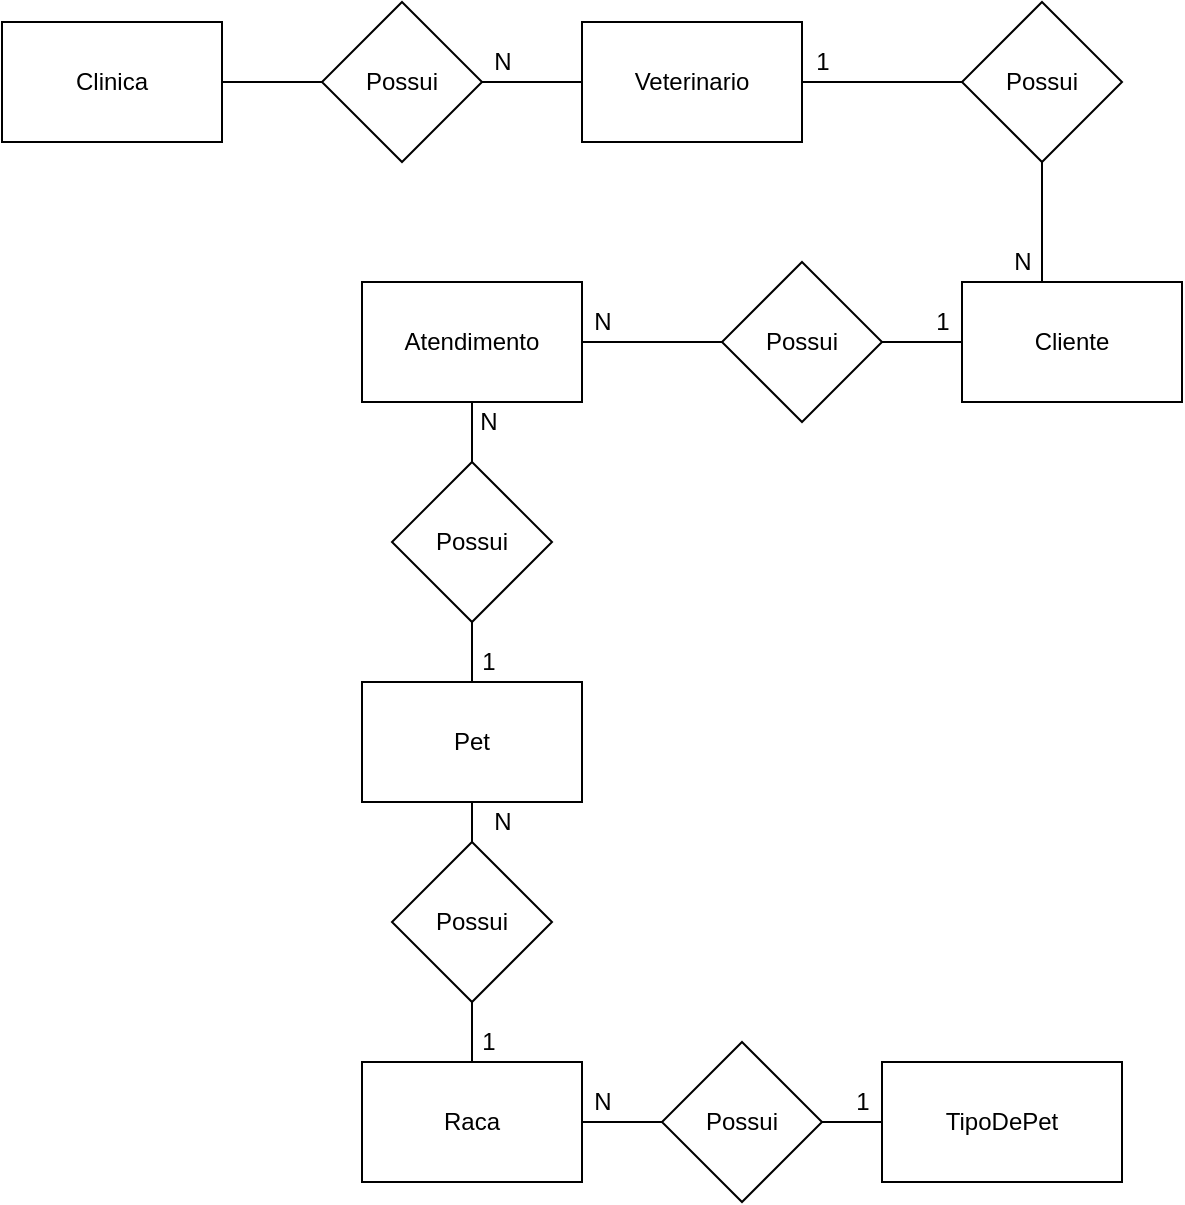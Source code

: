 <mxfile version="14.4.3" type="device" pages="2"><diagram id="YQ5zLlOLcsmRK0oJBzfr" name="conceitual"><mxGraphModel dx="942" dy="614" grid="1" gridSize="10" guides="1" tooltips="1" connect="1" arrows="1" fold="1" page="1" pageScale="1" pageWidth="1200" pageHeight="1600" math="0" shadow="0"><root><mxCell id="0"/><mxCell id="1" parent="0"/><mxCell id="3QRcWQMOV8d58RWoaAw_-1" value="Clinica" style="rounded=0;whiteSpace=wrap;html=1;" vertex="1" parent="1"><mxGeometry x="260" y="110" width="110" height="60" as="geometry"/></mxCell><mxCell id="3QRcWQMOV8d58RWoaAw_-2" value="Possui" style="rhombus;whiteSpace=wrap;html=1;" vertex="1" parent="1"><mxGeometry x="420" y="100" width="80" height="80" as="geometry"/></mxCell><mxCell id="3QRcWQMOV8d58RWoaAw_-3" value="" style="endArrow=none;html=1;entryX=0;entryY=0.5;entryDx=0;entryDy=0;exitX=1;exitY=0.5;exitDx=0;exitDy=0;" edge="1" parent="1" source="3QRcWQMOV8d58RWoaAw_-1" target="3QRcWQMOV8d58RWoaAw_-2"><mxGeometry width="50" height="50" relative="1" as="geometry"><mxPoint x="260" y="180" as="sourcePoint"/><mxPoint x="310" y="130" as="targetPoint"/></mxGeometry></mxCell><mxCell id="3QRcWQMOV8d58RWoaAw_-6" value="Veterinario" style="rounded=0;whiteSpace=wrap;html=1;" vertex="1" parent="1"><mxGeometry x="550" y="110" width="110" height="60" as="geometry"/></mxCell><mxCell id="3QRcWQMOV8d58RWoaAw_-7" value="" style="endArrow=none;html=1;exitX=1;exitY=0.5;exitDx=0;exitDy=0;entryX=0;entryY=0.5;entryDx=0;entryDy=0;" edge="1" parent="1" source="3QRcWQMOV8d58RWoaAw_-2" target="3QRcWQMOV8d58RWoaAw_-6"><mxGeometry width="50" height="50" relative="1" as="geometry"><mxPoint x="480" y="180" as="sourcePoint"/><mxPoint x="530" y="130" as="targetPoint"/></mxGeometry></mxCell><mxCell id="3QRcWQMOV8d58RWoaAw_-9" value="1" style="text;html=1;align=center;verticalAlign=middle;resizable=0;points=[];autosize=1;" vertex="1" parent="1"><mxGeometry x="660" y="120" width="20" height="20" as="geometry"/></mxCell><mxCell id="3QRcWQMOV8d58RWoaAw_-12" value="N" style="text;html=1;align=center;verticalAlign=middle;resizable=0;points=[];autosize=1;" vertex="1" parent="1"><mxGeometry x="500" y="120" width="20" height="20" as="geometry"/></mxCell><mxCell id="3QRcWQMOV8d58RWoaAw_-13" value="" style="endArrow=none;html=1;exitX=1;exitY=0.5;exitDx=0;exitDy=0;" edge="1" parent="1" source="3QRcWQMOV8d58RWoaAw_-6"><mxGeometry width="50" height="50" relative="1" as="geometry"><mxPoint x="720" y="180" as="sourcePoint"/><mxPoint x="740" y="140" as="targetPoint"/></mxGeometry></mxCell><mxCell id="3QRcWQMOV8d58RWoaAw_-14" value="Possui" style="rhombus;whiteSpace=wrap;html=1;" vertex="1" parent="1"><mxGeometry x="740" y="100" width="80" height="80" as="geometry"/></mxCell><mxCell id="3QRcWQMOV8d58RWoaAw_-15" value="" style="endArrow=none;html=1;entryX=0.5;entryY=1;entryDx=0;entryDy=0;" edge="1" parent="1" target="3QRcWQMOV8d58RWoaAw_-14"><mxGeometry width="50" height="50" relative="1" as="geometry"><mxPoint x="780" y="240" as="sourcePoint"/><mxPoint x="560" y="300" as="targetPoint"/></mxGeometry></mxCell><mxCell id="3QRcWQMOV8d58RWoaAw_-16" value="Cliente" style="rounded=0;whiteSpace=wrap;html=1;" vertex="1" parent="1"><mxGeometry x="740" y="240" width="110" height="60" as="geometry"/></mxCell><mxCell id="3QRcWQMOV8d58RWoaAw_-17" value="N" style="text;html=1;align=center;verticalAlign=middle;resizable=0;points=[];autosize=1;" vertex="1" parent="1"><mxGeometry x="760" y="220" width="20" height="20" as="geometry"/></mxCell><mxCell id="3QRcWQMOV8d58RWoaAw_-18" value="Possui" style="rhombus;whiteSpace=wrap;html=1;" vertex="1" parent="1"><mxGeometry x="620" y="230" width="80" height="80" as="geometry"/></mxCell><mxCell id="3QRcWQMOV8d58RWoaAw_-19" value="" style="endArrow=none;html=1;entryX=0;entryY=0.5;entryDx=0;entryDy=0;exitX=1;exitY=0.5;exitDx=0;exitDy=0;" edge="1" parent="1" source="3QRcWQMOV8d58RWoaAw_-18" target="3QRcWQMOV8d58RWoaAw_-16"><mxGeometry width="50" height="50" relative="1" as="geometry"><mxPoint x="510" y="350" as="sourcePoint"/><mxPoint x="560" y="300" as="targetPoint"/></mxGeometry></mxCell><mxCell id="3QRcWQMOV8d58RWoaAw_-20" value="" style="endArrow=none;html=1;entryX=0;entryY=0.5;entryDx=0;entryDy=0;" edge="1" parent="1" source="TQTXB9-2wf0aAJo7_IKc-1" target="3QRcWQMOV8d58RWoaAw_-18"><mxGeometry width="50" height="50" relative="1" as="geometry"><mxPoint x="530" y="270" as="sourcePoint"/><mxPoint x="590" y="240" as="targetPoint"/></mxGeometry></mxCell><mxCell id="3QRcWQMOV8d58RWoaAw_-21" value="Pet" style="rounded=0;whiteSpace=wrap;html=1;" vertex="1" parent="1"><mxGeometry x="440" y="440" width="110" height="60" as="geometry"/></mxCell><mxCell id="3QRcWQMOV8d58RWoaAw_-22" value="" style="endArrow=none;html=1;entryX=0.5;entryY=1;entryDx=0;entryDy=0;" edge="1" parent="1" target="3QRcWQMOV8d58RWoaAw_-21"><mxGeometry width="50" height="50" relative="1" as="geometry"><mxPoint x="495" y="520" as="sourcePoint"/><mxPoint x="550" y="520" as="targetPoint"/></mxGeometry></mxCell><mxCell id="3QRcWQMOV8d58RWoaAw_-23" value="Raca" style="rounded=0;whiteSpace=wrap;html=1;" vertex="1" parent="1"><mxGeometry x="440" y="630" width="110" height="60" as="geometry"/></mxCell><mxCell id="3QRcWQMOV8d58RWoaAw_-24" value="Possui" style="rhombus;whiteSpace=wrap;html=1;" vertex="1" parent="1"><mxGeometry x="455" y="520" width="80" height="80" as="geometry"/></mxCell><mxCell id="3QRcWQMOV8d58RWoaAw_-25" value="" style="endArrow=none;html=1;exitX=0.5;exitY=0;exitDx=0;exitDy=0;entryX=0.5;entryY=1;entryDx=0;entryDy=0;" edge="1" parent="1" source="3QRcWQMOV8d58RWoaAw_-23" target="3QRcWQMOV8d58RWoaAw_-24"><mxGeometry width="50" height="50" relative="1" as="geometry"><mxPoint x="430" y="520" as="sourcePoint"/><mxPoint x="480" y="470" as="targetPoint"/></mxGeometry></mxCell><mxCell id="3QRcWQMOV8d58RWoaAw_-31" value="1" style="text;html=1;align=center;verticalAlign=middle;resizable=0;points=[];autosize=1;" vertex="1" parent="1"><mxGeometry x="720" y="250" width="20" height="20" as="geometry"/></mxCell><mxCell id="3QRcWQMOV8d58RWoaAw_-32" value="N" style="text;html=1;align=center;verticalAlign=middle;resizable=0;points=[];autosize=1;" vertex="1" parent="1"><mxGeometry x="550" y="250" width="20" height="20" as="geometry"/></mxCell><mxCell id="3QRcWQMOV8d58RWoaAw_-34" value="1" style="text;html=1;align=center;verticalAlign=middle;resizable=0;points=[];autosize=1;" vertex="1" parent="1"><mxGeometry x="493" y="610" width="20" height="20" as="geometry"/></mxCell><mxCell id="3QRcWQMOV8d58RWoaAw_-37" value="" style="endArrow=none;html=1;exitX=1;exitY=0.5;exitDx=0;exitDy=0;" edge="1" parent="1" source="BnDz8mSK4wCYzfDUjA3o-2"><mxGeometry width="50" height="50" relative="1" as="geometry"><mxPoint x="560" y="660" as="sourcePoint"/><mxPoint x="620" y="660" as="targetPoint"/></mxGeometry></mxCell><mxCell id="3QRcWQMOV8d58RWoaAw_-38" value="TipoDePet" style="rounded=0;whiteSpace=wrap;html=1;" vertex="1" parent="1"><mxGeometry x="700" y="630" width="120" height="60" as="geometry"/></mxCell><mxCell id="3QRcWQMOV8d58RWoaAw_-39" value="1" style="text;html=1;align=center;verticalAlign=middle;resizable=0;points=[];autosize=1;" vertex="1" parent="1"><mxGeometry x="680" y="640" width="20" height="20" as="geometry"/></mxCell><mxCell id="3QRcWQMOV8d58RWoaAw_-40" value="N" style="text;html=1;align=center;verticalAlign=middle;resizable=0;points=[];autosize=1;" vertex="1" parent="1"><mxGeometry x="550" y="640" width="20" height="20" as="geometry"/></mxCell><mxCell id="BnDz8mSK4wCYzfDUjA3o-2" value="Possui" style="rhombus;whiteSpace=wrap;html=1;" vertex="1" parent="1"><mxGeometry x="590" y="620" width="80" height="80" as="geometry"/></mxCell><mxCell id="BnDz8mSK4wCYzfDUjA3o-3" value="" style="endArrow=none;html=1;exitX=1;exitY=0.5;exitDx=0;exitDy=0;" edge="1" parent="1" source="3QRcWQMOV8d58RWoaAw_-23" target="BnDz8mSK4wCYzfDUjA3o-2"><mxGeometry width="50" height="50" relative="1" as="geometry"><mxPoint x="550" y="660" as="sourcePoint"/><mxPoint x="620" y="660" as="targetPoint"/></mxGeometry></mxCell><mxCell id="BnDz8mSK4wCYzfDUjA3o-4" value="" style="endArrow=none;html=1;rounded=0;exitX=1;exitY=0.5;exitDx=0;exitDy=0;" edge="1" parent="1" source="BnDz8mSK4wCYzfDUjA3o-2" target="3QRcWQMOV8d58RWoaAw_-38"><mxGeometry relative="1" as="geometry"><mxPoint x="370" y="500" as="sourcePoint"/><mxPoint x="530" y="500" as="targetPoint"/></mxGeometry></mxCell><mxCell id="TQTXB9-2wf0aAJo7_IKc-1" value="Atendimento" style="rounded=0;whiteSpace=wrap;html=1;" vertex="1" parent="1"><mxGeometry x="440" y="240" width="110" height="60" as="geometry"/></mxCell><mxCell id="TQTXB9-2wf0aAJo7_IKc-4" value="" style="endArrow=none;html=1;rounded=0;exitX=0.5;exitY=0;exitDx=0;exitDy=0;" edge="1" parent="1" source="TQTXB9-2wf0aAJo7_IKc-5"><mxGeometry relative="1" as="geometry"><mxPoint x="503" y="340" as="sourcePoint"/><mxPoint x="495" y="300" as="targetPoint"/></mxGeometry></mxCell><mxCell id="TQTXB9-2wf0aAJo7_IKc-5" value="Possui" style="rhombus;whiteSpace=wrap;html=1;" vertex="1" parent="1"><mxGeometry x="455" y="330" width="80" height="80" as="geometry"/></mxCell><mxCell id="TQTXB9-2wf0aAJo7_IKc-10" value="" style="endArrow=none;html=1;rounded=0;entryX=0.5;entryY=1;entryDx=0;entryDy=0;exitX=0.5;exitY=0;exitDx=0;exitDy=0;" edge="1" parent="1" source="3QRcWQMOV8d58RWoaAw_-21" target="TQTXB9-2wf0aAJo7_IKc-5"><mxGeometry relative="1" as="geometry"><mxPoint x="400" y="430" as="sourcePoint"/><mxPoint x="560" y="430" as="targetPoint"/></mxGeometry></mxCell><mxCell id="TQTXB9-2wf0aAJo7_IKc-11" value="N" style="text;html=1;align=center;verticalAlign=middle;resizable=0;points=[];autosize=1;" vertex="1" parent="1"><mxGeometry x="493" y="300" width="20" height="20" as="geometry"/></mxCell><mxCell id="TQTXB9-2wf0aAJo7_IKc-12" value="1" style="text;html=1;align=center;verticalAlign=middle;resizable=0;points=[];autosize=1;" vertex="1" parent="1"><mxGeometry x="493" y="420" width="20" height="20" as="geometry"/></mxCell><mxCell id="TQTXB9-2wf0aAJo7_IKc-14" value="N" style="text;html=1;align=center;verticalAlign=middle;resizable=0;points=[];autosize=1;" vertex="1" parent="1"><mxGeometry x="500" y="500" width="20" height="20" as="geometry"/></mxCell></root></mxGraphModel></diagram><diagram id="xVkbTjuPdDiYW6TEP8LR" name="logico"><mxGraphModel dx="942" dy="614" grid="1" gridSize="10" guides="1" tooltips="1" connect="1" arrows="1" fold="1" page="1" pageScale="1" pageWidth="1200" pageHeight="1600" math="0" shadow="0"><root><mxCell id="niC6r3kpV2HQu4xhXVAD-0"/><mxCell id="niC6r3kpV2HQu4xhXVAD-1" parent="niC6r3kpV2HQu4xhXVAD-0"/><mxCell id="niC6r3kpV2HQu4xhXVAD-2" value="Clinica" style="shape=table;startSize=30;container=1;collapsible=1;childLayout=tableLayout;fixedRows=1;rowLines=0;fontStyle=1;align=center;resizeLast=1;" vertex="1" parent="niC6r3kpV2HQu4xhXVAD-1"><mxGeometry x="160" y="80" width="180" height="130" as="geometry"/></mxCell><mxCell id="niC6r3kpV2HQu4xhXVAD-3" value="" style="shape=partialRectangle;collapsible=0;dropTarget=0;pointerEvents=0;fillColor=none;top=0;left=0;bottom=1;right=0;points=[[0,0.5],[1,0.5]];portConstraint=eastwest;" vertex="1" parent="niC6r3kpV2HQu4xhXVAD-2"><mxGeometry y="30" width="180" height="30" as="geometry"/></mxCell><mxCell id="niC6r3kpV2HQu4xhXVAD-4" value="PK" style="shape=partialRectangle;connectable=0;fillColor=none;top=0;left=0;bottom=0;right=0;fontStyle=1;overflow=hidden;" vertex="1" parent="niC6r3kpV2HQu4xhXVAD-3"><mxGeometry width="30" height="30" as="geometry"/></mxCell><mxCell id="niC6r3kpV2HQu4xhXVAD-5" value="idClinica" style="shape=partialRectangle;connectable=0;fillColor=none;top=0;left=0;bottom=0;right=0;align=left;spacingLeft=6;fontStyle=5;overflow=hidden;" vertex="1" parent="niC6r3kpV2HQu4xhXVAD-3"><mxGeometry x="30" width="150" height="30" as="geometry"/></mxCell><mxCell id="niC6r3kpV2HQu4xhXVAD-6" value="" style="shape=partialRectangle;collapsible=0;dropTarget=0;pointerEvents=0;fillColor=none;top=0;left=0;bottom=0;right=0;points=[[0,0.5],[1,0.5]];portConstraint=eastwest;" vertex="1" parent="niC6r3kpV2HQu4xhXVAD-2"><mxGeometry y="60" width="180" height="30" as="geometry"/></mxCell><mxCell id="niC6r3kpV2HQu4xhXVAD-7" value="" style="shape=partialRectangle;connectable=0;fillColor=none;top=0;left=0;bottom=0;right=0;editable=1;overflow=hidden;" vertex="1" parent="niC6r3kpV2HQu4xhXVAD-6"><mxGeometry width="30" height="30" as="geometry"/></mxCell><mxCell id="niC6r3kpV2HQu4xhXVAD-8" value="Nome" style="shape=partialRectangle;connectable=0;fillColor=none;top=0;left=0;bottom=0;right=0;align=left;spacingLeft=6;overflow=hidden;" vertex="1" parent="niC6r3kpV2HQu4xhXVAD-6"><mxGeometry x="30" width="150" height="30" as="geometry"/></mxCell><mxCell id="niC6r3kpV2HQu4xhXVAD-9" value="" style="shape=partialRectangle;collapsible=0;dropTarget=0;pointerEvents=0;fillColor=none;top=0;left=0;bottom=0;right=0;points=[[0,0.5],[1,0.5]];portConstraint=eastwest;" vertex="1" parent="niC6r3kpV2HQu4xhXVAD-2"><mxGeometry y="90" width="180" height="30" as="geometry"/></mxCell><mxCell id="niC6r3kpV2HQu4xhXVAD-10" value="" style="shape=partialRectangle;connectable=0;fillColor=none;top=0;left=0;bottom=0;right=0;editable=1;overflow=hidden;" vertex="1" parent="niC6r3kpV2HQu4xhXVAD-9"><mxGeometry width="30" height="30" as="geometry"/></mxCell><mxCell id="niC6r3kpV2HQu4xhXVAD-11" value="Endereço" style="shape=partialRectangle;connectable=0;fillColor=none;top=0;left=0;bottom=0;right=0;align=left;spacingLeft=6;overflow=hidden;" vertex="1" parent="niC6r3kpV2HQu4xhXVAD-9"><mxGeometry x="30" width="150" height="30" as="geometry"/></mxCell><mxCell id="vsdHT76PrB9y2Le4gYpS-1" value="Veterinario" style="shape=table;startSize=30;container=1;collapsible=1;childLayout=tableLayout;fixedRows=1;rowLines=0;fontStyle=1;align=center;resizeLast=1;" vertex="1" parent="niC6r3kpV2HQu4xhXVAD-1"><mxGeometry x="500" y="40" width="180" height="130" as="geometry"/></mxCell><mxCell id="vsdHT76PrB9y2Le4gYpS-2" value="" style="shape=partialRectangle;collapsible=0;dropTarget=0;pointerEvents=0;fillColor=none;top=0;left=0;bottom=0;right=0;points=[[0,0.5],[1,0.5]];portConstraint=eastwest;" vertex="1" parent="vsdHT76PrB9y2Le4gYpS-1"><mxGeometry y="30" width="180" height="30" as="geometry"/></mxCell><mxCell id="vsdHT76PrB9y2Le4gYpS-3" value="PK" style="shape=partialRectangle;connectable=0;fillColor=none;top=0;left=0;bottom=0;right=0;fontStyle=1;overflow=hidden;" vertex="1" parent="vsdHT76PrB9y2Le4gYpS-2"><mxGeometry width="60" height="30" as="geometry"/></mxCell><mxCell id="vsdHT76PrB9y2Le4gYpS-4" value="idVeterinario" style="shape=partialRectangle;connectable=0;fillColor=none;top=0;left=0;bottom=0;right=0;align=left;spacingLeft=6;fontStyle=5;overflow=hidden;" vertex="1" parent="vsdHT76PrB9y2Le4gYpS-2"><mxGeometry x="60" width="120" height="30" as="geometry"/></mxCell><mxCell id="vsdHT76PrB9y2Le4gYpS-5" value="" style="shape=partialRectangle;collapsible=0;dropTarget=0;pointerEvents=0;fillColor=none;top=0;left=0;bottom=1;right=0;points=[[0,0.5],[1,0.5]];portConstraint=eastwest;" vertex="1" parent="vsdHT76PrB9y2Le4gYpS-1"><mxGeometry y="60" width="180" height="30" as="geometry"/></mxCell><mxCell id="vsdHT76PrB9y2Le4gYpS-6" value="FK" style="shape=partialRectangle;connectable=0;fillColor=none;top=0;left=0;bottom=0;right=0;fontStyle=1;overflow=hidden;" vertex="1" parent="vsdHT76PrB9y2Le4gYpS-5"><mxGeometry width="60" height="30" as="geometry"/></mxCell><mxCell id="vsdHT76PrB9y2Le4gYpS-7" value="idClinica" style="shape=partialRectangle;connectable=0;fillColor=none;top=0;left=0;bottom=0;right=0;align=left;spacingLeft=6;fontStyle=5;overflow=hidden;" vertex="1" parent="vsdHT76PrB9y2Le4gYpS-5"><mxGeometry x="60" width="120" height="30" as="geometry"/></mxCell><mxCell id="vsdHT76PrB9y2Le4gYpS-8" value="" style="shape=partialRectangle;collapsible=0;dropTarget=0;pointerEvents=0;fillColor=none;top=0;left=0;bottom=0;right=0;points=[[0,0.5],[1,0.5]];portConstraint=eastwest;" vertex="1" parent="vsdHT76PrB9y2Le4gYpS-1"><mxGeometry y="90" width="180" height="30" as="geometry"/></mxCell><mxCell id="vsdHT76PrB9y2Le4gYpS-9" value="" style="shape=partialRectangle;connectable=0;fillColor=none;top=0;left=0;bottom=0;right=0;editable=1;overflow=hidden;" vertex="1" parent="vsdHT76PrB9y2Le4gYpS-8"><mxGeometry width="60" height="30" as="geometry"/></mxCell><mxCell id="vsdHT76PrB9y2Le4gYpS-10" value="Nome" style="shape=partialRectangle;connectable=0;fillColor=none;top=0;left=0;bottom=0;right=0;align=left;spacingLeft=6;overflow=hidden;" vertex="1" parent="vsdHT76PrB9y2Le4gYpS-8"><mxGeometry x="60" width="120" height="30" as="geometry"/></mxCell><mxCell id="CbMi4jH6QFmGxycbhHEB-0" value="Cliente" style="shape=table;startSize=30;container=1;collapsible=1;childLayout=tableLayout;fixedRows=1;rowLines=0;fontStyle=1;align=center;resizeLast=1;" vertex="1" parent="niC6r3kpV2HQu4xhXVAD-1"><mxGeometry x="530" y="420" width="180" height="160" as="geometry"/></mxCell><mxCell id="CbMi4jH6QFmGxycbhHEB-1" value="" style="shape=partialRectangle;collapsible=0;dropTarget=0;pointerEvents=0;fillColor=none;top=0;left=0;bottom=0;right=0;points=[[0,0.5],[1,0.5]];portConstraint=eastwest;" vertex="1" parent="CbMi4jH6QFmGxycbhHEB-0"><mxGeometry y="30" width="180" height="30" as="geometry"/></mxCell><mxCell id="CbMi4jH6QFmGxycbhHEB-2" value="PK" style="shape=partialRectangle;connectable=0;fillColor=none;top=0;left=0;bottom=0;right=0;fontStyle=1;overflow=hidden;" vertex="1" parent="CbMi4jH6QFmGxycbhHEB-1"><mxGeometry width="60" height="30" as="geometry"/></mxCell><mxCell id="CbMi4jH6QFmGxycbhHEB-3" value="idCliente" style="shape=partialRectangle;connectable=0;fillColor=none;top=0;left=0;bottom=0;right=0;align=left;spacingLeft=6;fontStyle=5;overflow=hidden;" vertex="1" parent="CbMi4jH6QFmGxycbhHEB-1"><mxGeometry x="60" width="120" height="30" as="geometry"/></mxCell><mxCell id="CbMi4jH6QFmGxycbhHEB-13" value="" style="shape=partialRectangle;collapsible=0;dropTarget=0;pointerEvents=0;fillColor=none;top=0;left=0;bottom=0;right=0;points=[[0,0.5],[1,0.5]];portConstraint=eastwest;" vertex="1" parent="CbMi4jH6QFmGxycbhHEB-0"><mxGeometry y="60" width="180" height="30" as="geometry"/></mxCell><mxCell id="CbMi4jH6QFmGxycbhHEB-14" value="FK" style="shape=partialRectangle;connectable=0;fillColor=none;top=0;left=0;bottom=0;right=0;fontStyle=1;overflow=hidden;" vertex="1" parent="CbMi4jH6QFmGxycbhHEB-13"><mxGeometry width="60" height="30" as="geometry"/></mxCell><mxCell id="CbMi4jH6QFmGxycbhHEB-15" value="idPet" style="shape=partialRectangle;connectable=0;fillColor=none;top=0;left=0;bottom=0;right=0;align=left;spacingLeft=6;fontStyle=5;overflow=hidden;" vertex="1" parent="CbMi4jH6QFmGxycbhHEB-13"><mxGeometry x="60" width="120" height="30" as="geometry"/></mxCell><mxCell id="CbMi4jH6QFmGxycbhHEB-4" value="" style="shape=partialRectangle;collapsible=0;dropTarget=0;pointerEvents=0;fillColor=none;top=0;left=0;bottom=1;right=0;points=[[0,0.5],[1,0.5]];portConstraint=eastwest;" vertex="1" parent="CbMi4jH6QFmGxycbhHEB-0"><mxGeometry y="90" width="180" height="30" as="geometry"/></mxCell><mxCell id="CbMi4jH6QFmGxycbhHEB-5" value="FK2" style="shape=partialRectangle;connectable=0;fillColor=none;top=0;left=0;bottom=0;right=0;fontStyle=1;overflow=hidden;" vertex="1" parent="CbMi4jH6QFmGxycbhHEB-4"><mxGeometry width="60" height="30" as="geometry"/></mxCell><mxCell id="CbMi4jH6QFmGxycbhHEB-6" value="idVeterinario" style="shape=partialRectangle;connectable=0;fillColor=none;top=0;left=0;bottom=0;right=0;align=left;spacingLeft=6;fontStyle=5;overflow=hidden;" vertex="1" parent="CbMi4jH6QFmGxycbhHEB-4"><mxGeometry x="60" width="120" height="30" as="geometry"/></mxCell><mxCell id="CbMi4jH6QFmGxycbhHEB-7" value="" style="shape=partialRectangle;collapsible=0;dropTarget=0;pointerEvents=0;fillColor=none;top=0;left=0;bottom=0;right=0;points=[[0,0.5],[1,0.5]];portConstraint=eastwest;" vertex="1" parent="CbMi4jH6QFmGxycbhHEB-0"><mxGeometry y="120" width="180" height="30" as="geometry"/></mxCell><mxCell id="CbMi4jH6QFmGxycbhHEB-8" value="" style="shape=partialRectangle;connectable=0;fillColor=none;top=0;left=0;bottom=0;right=0;editable=1;overflow=hidden;" vertex="1" parent="CbMi4jH6QFmGxycbhHEB-7"><mxGeometry width="60" height="30" as="geometry"/></mxCell><mxCell id="CbMi4jH6QFmGxycbhHEB-9" value="Nome" style="shape=partialRectangle;connectable=0;fillColor=none;top=0;left=0;bottom=0;right=0;align=left;spacingLeft=6;overflow=hidden;" vertex="1" parent="CbMi4jH6QFmGxycbhHEB-7"><mxGeometry x="60" width="120" height="30" as="geometry"/></mxCell><mxCell id="CbMi4jH6QFmGxycbhHEB-32" value="Pet" style="shape=table;startSize=30;container=1;collapsible=1;childLayout=tableLayout;fixedRows=1;rowLines=0;fontStyle=1;align=center;resizeLast=1;" vertex="1" parent="niC6r3kpV2HQu4xhXVAD-1"><mxGeometry x="530" y="620" width="180" height="190" as="geometry"/></mxCell><mxCell id="CbMi4jH6QFmGxycbhHEB-33" value="" style="shape=partialRectangle;collapsible=0;dropTarget=0;pointerEvents=0;fillColor=none;top=0;left=0;bottom=0;right=0;points=[[0,0.5],[1,0.5]];portConstraint=eastwest;" vertex="1" parent="CbMi4jH6QFmGxycbhHEB-32"><mxGeometry y="30" width="180" height="30" as="geometry"/></mxCell><mxCell id="CbMi4jH6QFmGxycbhHEB-34" value="PK" style="shape=partialRectangle;connectable=0;fillColor=none;top=0;left=0;bottom=0;right=0;fontStyle=1;overflow=hidden;" vertex="1" parent="CbMi4jH6QFmGxycbhHEB-33"><mxGeometry width="60" height="30" as="geometry"/></mxCell><mxCell id="CbMi4jH6QFmGxycbhHEB-35" value="idPet" style="shape=partialRectangle;connectable=0;fillColor=none;top=0;left=0;bottom=0;right=0;align=left;spacingLeft=6;fontStyle=5;overflow=hidden;" vertex="1" parent="CbMi4jH6QFmGxycbhHEB-33"><mxGeometry x="60" width="120" height="30" as="geometry"/></mxCell><mxCell id="cnJd0TksOEjvgF_VzOYU-18" value="" style="shape=partialRectangle;collapsible=0;dropTarget=0;pointerEvents=0;fillColor=none;top=0;left=0;bottom=0;right=0;points=[[0,0.5],[1,0.5]];portConstraint=eastwest;" vertex="1" parent="CbMi4jH6QFmGxycbhHEB-32"><mxGeometry y="60" width="180" height="30" as="geometry"/></mxCell><mxCell id="cnJd0TksOEjvgF_VzOYU-19" value="PK" style="shape=partialRectangle;connectable=0;fillColor=none;top=0;left=0;bottom=0;right=0;fontStyle=1;overflow=hidden;" vertex="1" parent="cnJd0TksOEjvgF_VzOYU-18"><mxGeometry width="60" height="30" as="geometry"/></mxCell><mxCell id="cnJd0TksOEjvgF_VzOYU-20" value="idRaca" style="shape=partialRectangle;connectable=0;fillColor=none;top=0;left=0;bottom=0;right=0;align=left;spacingLeft=6;fontStyle=5;overflow=hidden;" vertex="1" parent="cnJd0TksOEjvgF_VzOYU-18"><mxGeometry x="60" width="120" height="30" as="geometry"/></mxCell><mxCell id="CbMi4jH6QFmGxycbhHEB-36" value="" style="shape=partialRectangle;collapsible=0;dropTarget=0;pointerEvents=0;fillColor=none;top=0;left=0;bottom=1;right=0;points=[[0,0.5],[1,0.5]];portConstraint=eastwest;" vertex="1" parent="CbMi4jH6QFmGxycbhHEB-32"><mxGeometry y="90" width="180" height="30" as="geometry"/></mxCell><mxCell id="CbMi4jH6QFmGxycbhHEB-37" value="FK" style="shape=partialRectangle;connectable=0;fillColor=none;top=0;left=0;bottom=0;right=0;fontStyle=1;overflow=hidden;" vertex="1" parent="CbMi4jH6QFmGxycbhHEB-36"><mxGeometry width="60" height="30" as="geometry"/></mxCell><mxCell id="CbMi4jH6QFmGxycbhHEB-38" value="IdCliente" style="shape=partialRectangle;connectable=0;fillColor=none;top=0;left=0;bottom=0;right=0;align=left;spacingLeft=6;fontStyle=5;overflow=hidden;" vertex="1" parent="CbMi4jH6QFmGxycbhHEB-36"><mxGeometry x="60" width="120" height="30" as="geometry"/></mxCell><mxCell id="CbMi4jH6QFmGxycbhHEB-39" value="" style="shape=partialRectangle;collapsible=0;dropTarget=0;pointerEvents=0;fillColor=none;top=0;left=0;bottom=0;right=0;points=[[0,0.5],[1,0.5]];portConstraint=eastwest;" vertex="1" parent="CbMi4jH6QFmGxycbhHEB-32"><mxGeometry y="120" width="180" height="30" as="geometry"/></mxCell><mxCell id="CbMi4jH6QFmGxycbhHEB-40" value="" style="shape=partialRectangle;connectable=0;fillColor=none;top=0;left=0;bottom=0;right=0;editable=1;overflow=hidden;" vertex="1" parent="CbMi4jH6QFmGxycbhHEB-39"><mxGeometry width="60" height="30" as="geometry"/></mxCell><mxCell id="CbMi4jH6QFmGxycbhHEB-41" value="Nome" style="shape=partialRectangle;connectable=0;fillColor=none;top=0;left=0;bottom=0;right=0;align=left;spacingLeft=6;overflow=hidden;" vertex="1" parent="CbMi4jH6QFmGxycbhHEB-39"><mxGeometry x="60" width="120" height="30" as="geometry"/></mxCell><mxCell id="CbMi4jH6QFmGxycbhHEB-42" value="" style="shape=partialRectangle;collapsible=0;dropTarget=0;pointerEvents=0;fillColor=none;top=0;left=0;bottom=0;right=0;points=[[0,0.5],[1,0.5]];portConstraint=eastwest;" vertex="1" parent="CbMi4jH6QFmGxycbhHEB-32"><mxGeometry y="150" width="180" height="30" as="geometry"/></mxCell><mxCell id="CbMi4jH6QFmGxycbhHEB-43" value="" style="shape=partialRectangle;connectable=0;fillColor=none;top=0;left=0;bottom=0;right=0;editable=1;overflow=hidden;" vertex="1" parent="CbMi4jH6QFmGxycbhHEB-42"><mxGeometry width="60" height="30" as="geometry"/></mxCell><mxCell id="CbMi4jH6QFmGxycbhHEB-44" value="Idade" style="shape=partialRectangle;connectable=0;fillColor=none;top=0;left=0;bottom=0;right=0;align=left;spacingLeft=6;overflow=hidden;" vertex="1" parent="CbMi4jH6QFmGxycbhHEB-42"><mxGeometry x="60" width="120" height="30" as="geometry"/></mxCell><mxCell id="cnJd0TksOEjvgF_VzOYU-0" value="TipoDePet" style="shape=table;startSize=30;container=1;collapsible=1;childLayout=tableLayout;fixedRows=1;rowLines=0;fontStyle=1;align=center;resizeLast=1;" vertex="1" parent="niC6r3kpV2HQu4xhXVAD-1"><mxGeometry x="180" y="660" width="180" height="130" as="geometry"/></mxCell><mxCell id="cnJd0TksOEjvgF_VzOYU-1" value="" style="shape=partialRectangle;collapsible=0;dropTarget=0;pointerEvents=0;fillColor=none;top=0;left=0;bottom=0;right=0;points=[[0,0.5],[1,0.5]];portConstraint=eastwest;" vertex="1" parent="cnJd0TksOEjvgF_VzOYU-0"><mxGeometry y="30" width="180" height="30" as="geometry"/></mxCell><mxCell id="cnJd0TksOEjvgF_VzOYU-2" value="PK" style="shape=partialRectangle;connectable=0;fillColor=none;top=0;left=0;bottom=0;right=0;fontStyle=1;overflow=hidden;" vertex="1" parent="cnJd0TksOEjvgF_VzOYU-1"><mxGeometry width="60" height="30" as="geometry"/></mxCell><mxCell id="cnJd0TksOEjvgF_VzOYU-3" value="idTipoDePet" style="shape=partialRectangle;connectable=0;fillColor=none;top=0;left=0;bottom=0;right=0;align=left;spacingLeft=6;fontStyle=5;overflow=hidden;" vertex="1" parent="cnJd0TksOEjvgF_VzOYU-1"><mxGeometry x="60" width="120" height="30" as="geometry"/></mxCell><mxCell id="cnJd0TksOEjvgF_VzOYU-4" value="" style="shape=partialRectangle;collapsible=0;dropTarget=0;pointerEvents=0;fillColor=none;top=0;left=0;bottom=1;right=0;points=[[0,0.5],[1,0.5]];portConstraint=eastwest;" vertex="1" parent="cnJd0TksOEjvgF_VzOYU-0"><mxGeometry y="60" width="180" height="30" as="geometry"/></mxCell><mxCell id="cnJd0TksOEjvgF_VzOYU-5" value="FK" style="shape=partialRectangle;connectable=0;fillColor=none;top=0;left=0;bottom=0;right=0;fontStyle=1;overflow=hidden;" vertex="1" parent="cnJd0TksOEjvgF_VzOYU-4"><mxGeometry width="60" height="30" as="geometry"/></mxCell><mxCell id="cnJd0TksOEjvgF_VzOYU-6" value="idRaca" style="shape=partialRectangle;connectable=0;fillColor=none;top=0;left=0;bottom=0;right=0;align=left;spacingLeft=6;fontStyle=5;overflow=hidden;" vertex="1" parent="cnJd0TksOEjvgF_VzOYU-4"><mxGeometry x="60" width="120" height="30" as="geometry"/></mxCell><mxCell id="cnJd0TksOEjvgF_VzOYU-7" value="" style="shape=partialRectangle;collapsible=0;dropTarget=0;pointerEvents=0;fillColor=none;top=0;left=0;bottom=0;right=0;points=[[0,0.5],[1,0.5]];portConstraint=eastwest;" vertex="1" parent="cnJd0TksOEjvgF_VzOYU-0"><mxGeometry y="90" width="180" height="30" as="geometry"/></mxCell><mxCell id="cnJd0TksOEjvgF_VzOYU-8" value="" style="shape=partialRectangle;connectable=0;fillColor=none;top=0;left=0;bottom=0;right=0;editable=1;overflow=hidden;" vertex="1" parent="cnJd0TksOEjvgF_VzOYU-7"><mxGeometry width="60" height="30" as="geometry"/></mxCell><mxCell id="cnJd0TksOEjvgF_VzOYU-9" value="Descricao" style="shape=partialRectangle;connectable=0;fillColor=none;top=0;left=0;bottom=0;right=0;align=left;spacingLeft=6;overflow=hidden;" vertex="1" parent="cnJd0TksOEjvgF_VzOYU-7"><mxGeometry x="60" width="120" height="30" as="geometry"/></mxCell><mxCell id="cnJd0TksOEjvgF_VzOYU-13" value="" style="edgeStyle=entityRelationEdgeStyle;fontSize=12;html=1;endArrow=ERoneToMany;exitX=1;exitY=0.5;exitDx=0;exitDy=0;entryX=0;entryY=0.5;entryDx=0;entryDy=0;" edge="1" parent="niC6r3kpV2HQu4xhXVAD-1" source="niC6r3kpV2HQu4xhXVAD-3" target="vsdHT76PrB9y2Le4gYpS-2"><mxGeometry width="100" height="100" relative="1" as="geometry"><mxPoint x="350" y="180" as="sourcePoint"/><mxPoint x="450" y="80" as="targetPoint"/></mxGeometry></mxCell><mxCell id="cnJd0TksOEjvgF_VzOYU-14" value="" style="edgeStyle=entityRelationEdgeStyle;fontSize=12;html=1;endArrow=ERoneToMany;exitX=1;exitY=0.5;exitDx=0;exitDy=0;" edge="1" parent="niC6r3kpV2HQu4xhXVAD-1" source="vsdHT76PrB9y2Le4gYpS-2"><mxGeometry width="100" height="100" relative="1" as="geometry"><mxPoint x="750" y="160" as="sourcePoint"/><mxPoint x="500" y="335" as="targetPoint"/></mxGeometry></mxCell><mxCell id="cnJd0TksOEjvgF_VzOYU-16" value="" style="edgeStyle=entityRelationEdgeStyle;fontSize=12;html=1;endArrow=ERoneToMany;exitX=1;exitY=0.5;exitDx=0;exitDy=0;entryX=1;entryY=0.5;entryDx=0;entryDy=0;" edge="1" parent="niC6r3kpV2HQu4xhXVAD-1" source="CbMi4jH6QFmGxycbhHEB-1" target="CbMi4jH6QFmGxycbhHEB-33"><mxGeometry width="100" height="100" relative="1" as="geometry"><mxPoint x="740" y="600" as="sourcePoint"/><mxPoint x="840" y="500" as="targetPoint"/></mxGeometry></mxCell><mxCell id="cnJd0TksOEjvgF_VzOYU-21" value="" style="edgeStyle=entityRelationEdgeStyle;fontSize=12;html=1;endArrow=ERoneToMany;exitX=1;exitY=0.5;exitDx=0;exitDy=0;entryX=-0.006;entryY=0.733;entryDx=0;entryDy=0;entryPerimeter=0;" edge="1" parent="niC6r3kpV2HQu4xhXVAD-1" target="cnJd0TksOEjvgF_VzOYU-18"><mxGeometry width="100" height="100" relative="1" as="geometry"><mxPoint x="360" y="435" as="sourcePoint"/><mxPoint x="530" y="350" as="targetPoint"/></mxGeometry></mxCell><mxCell id="cnJd0TksOEjvgF_VzOYU-22" value="" style="edgeStyle=entityRelationEdgeStyle;fontSize=12;html=1;endArrow=ERoneToMany;exitX=1;exitY=0.5;exitDx=0;exitDy=0;entryX=1;entryY=0.5;entryDx=0;entryDy=0;" edge="1" parent="niC6r3kpV2HQu4xhXVAD-1" source="cnJd0TksOEjvgF_VzOYU-1" target="mnogDLLXqs6BRFR_KpyC-7"><mxGeometry width="100" height="100" relative="1" as="geometry"><mxPoint x="410" y="820" as="sourcePoint"/><mxPoint x="420" y="520" as="targetPoint"/></mxGeometry></mxCell><mxCell id="mnogDLLXqs6BRFR_KpyC-3" value="Raca" style="shape=table;startSize=30;container=1;collapsible=1;childLayout=tableLayout;fixedRows=1;rowLines=0;fontStyle=1;align=center;resizeLast=1;" vertex="1" parent="niC6r3kpV2HQu4xhXVAD-1"><mxGeometry x="180" y="390" width="180" height="130" as="geometry"/></mxCell><mxCell id="mnogDLLXqs6BRFR_KpyC-4" value="" style="shape=partialRectangle;collapsible=0;dropTarget=0;pointerEvents=0;fillColor=none;top=0;left=0;bottom=0;right=0;points=[[0,0.5],[1,0.5]];portConstraint=eastwest;" vertex="1" parent="mnogDLLXqs6BRFR_KpyC-3"><mxGeometry y="30" width="180" height="30" as="geometry"/></mxCell><mxCell id="mnogDLLXqs6BRFR_KpyC-5" value="PK" style="shape=partialRectangle;connectable=0;fillColor=none;top=0;left=0;bottom=0;right=0;fontStyle=1;overflow=hidden;" vertex="1" parent="mnogDLLXqs6BRFR_KpyC-4"><mxGeometry width="60" height="30" as="geometry"/></mxCell><mxCell id="mnogDLLXqs6BRFR_KpyC-6" value="idRaca" style="shape=partialRectangle;connectable=0;fillColor=none;top=0;left=0;bottom=0;right=0;align=left;spacingLeft=6;fontStyle=5;overflow=hidden;" vertex="1" parent="mnogDLLXqs6BRFR_KpyC-4"><mxGeometry x="60" width="120" height="30" as="geometry"/></mxCell><mxCell id="mnogDLLXqs6BRFR_KpyC-7" value="" style="shape=partialRectangle;collapsible=0;dropTarget=0;pointerEvents=0;fillColor=none;top=0;left=0;bottom=1;right=0;points=[[0,0.5],[1,0.5]];portConstraint=eastwest;" vertex="1" parent="mnogDLLXqs6BRFR_KpyC-3"><mxGeometry y="60" width="180" height="30" as="geometry"/></mxCell><mxCell id="mnogDLLXqs6BRFR_KpyC-8" value="FK" style="shape=partialRectangle;connectable=0;fillColor=none;top=0;left=0;bottom=0;right=0;fontStyle=1;overflow=hidden;" vertex="1" parent="mnogDLLXqs6BRFR_KpyC-7"><mxGeometry width="60" height="30" as="geometry"/></mxCell><mxCell id="mnogDLLXqs6BRFR_KpyC-9" value="idTipoDePet" style="shape=partialRectangle;connectable=0;fillColor=none;top=0;left=0;bottom=0;right=0;align=left;spacingLeft=6;fontStyle=5;overflow=hidden;" vertex="1" parent="mnogDLLXqs6BRFR_KpyC-7"><mxGeometry x="60" width="120" height="30" as="geometry"/></mxCell><mxCell id="mnogDLLXqs6BRFR_KpyC-10" value="" style="shape=partialRectangle;collapsible=0;dropTarget=0;pointerEvents=0;fillColor=none;top=0;left=0;bottom=0;right=0;points=[[0,0.5],[1,0.5]];portConstraint=eastwest;" vertex="1" parent="mnogDLLXqs6BRFR_KpyC-3"><mxGeometry y="90" width="180" height="30" as="geometry"/></mxCell><mxCell id="mnogDLLXqs6BRFR_KpyC-11" value="" style="shape=partialRectangle;connectable=0;fillColor=none;top=0;left=0;bottom=0;right=0;editable=1;overflow=hidden;" vertex="1" parent="mnogDLLXqs6BRFR_KpyC-10"><mxGeometry width="60" height="30" as="geometry"/></mxCell><mxCell id="mnogDLLXqs6BRFR_KpyC-12" value="Nome " style="shape=partialRectangle;connectable=0;fillColor=none;top=0;left=0;bottom=0;right=0;align=left;spacingLeft=6;overflow=hidden;" vertex="1" parent="mnogDLLXqs6BRFR_KpyC-10"><mxGeometry x="60" width="120" height="30" as="geometry"/></mxCell><mxCell id="WzSTfd5Xv1N2WkYOLzEe-17" value="Atendimento" style="shape=table;startSize=30;container=1;collapsible=1;childLayout=tableLayout;fixedRows=1;rowLines=0;fontStyle=1;align=center;resizeLast=1;" vertex="1" parent="niC6r3kpV2HQu4xhXVAD-1"><mxGeometry x="500" y="230" width="180" height="160" as="geometry"/></mxCell><mxCell id="WzSTfd5Xv1N2WkYOLzEe-18" value="" style="shape=partialRectangle;collapsible=0;dropTarget=0;pointerEvents=0;fillColor=none;top=0;left=0;bottom=0;right=0;points=[[0,0.5],[1,0.5]];portConstraint=eastwest;" vertex="1" parent="WzSTfd5Xv1N2WkYOLzEe-17"><mxGeometry y="30" width="180" height="30" as="geometry"/></mxCell><mxCell id="WzSTfd5Xv1N2WkYOLzEe-19" value="PK" style="shape=partialRectangle;connectable=0;fillColor=none;top=0;left=0;bottom=0;right=0;fontStyle=1;overflow=hidden;" vertex="1" parent="WzSTfd5Xv1N2WkYOLzEe-18"><mxGeometry width="60" height="30" as="geometry"/></mxCell><mxCell id="WzSTfd5Xv1N2WkYOLzEe-20" value="idAtendimento" style="shape=partialRectangle;connectable=0;fillColor=none;top=0;left=0;bottom=0;right=0;align=left;spacingLeft=6;fontStyle=5;overflow=hidden;" vertex="1" parent="WzSTfd5Xv1N2WkYOLzEe-18"><mxGeometry x="60" width="120" height="30" as="geometry"/></mxCell><mxCell id="WzSTfd5Xv1N2WkYOLzEe-30" value="" style="shape=partialRectangle;collapsible=0;dropTarget=0;pointerEvents=0;fillColor=none;top=0;left=0;bottom=0;right=0;points=[[0,0.5],[1,0.5]];portConstraint=eastwest;" vertex="1" parent="WzSTfd5Xv1N2WkYOLzEe-17"><mxGeometry y="60" width="180" height="30" as="geometry"/></mxCell><mxCell id="WzSTfd5Xv1N2WkYOLzEe-31" value="FK" style="shape=partialRectangle;connectable=0;fillColor=none;top=0;left=0;bottom=0;right=0;fontStyle=1;overflow=hidden;" vertex="1" parent="WzSTfd5Xv1N2WkYOLzEe-30"><mxGeometry width="60" height="30" as="geometry"/></mxCell><mxCell id="WzSTfd5Xv1N2WkYOLzEe-32" value="idCliente" style="shape=partialRectangle;connectable=0;fillColor=none;top=0;left=0;bottom=0;right=0;align=left;spacingLeft=6;fontStyle=5;overflow=hidden;" vertex="1" parent="WzSTfd5Xv1N2WkYOLzEe-30"><mxGeometry x="60" width="120" height="30" as="geometry"/></mxCell><mxCell id="WzSTfd5Xv1N2WkYOLzEe-21" value="" style="shape=partialRectangle;collapsible=0;dropTarget=0;pointerEvents=0;fillColor=none;top=0;left=0;bottom=1;right=0;points=[[0,0.5],[1,0.5]];portConstraint=eastwest;" vertex="1" parent="WzSTfd5Xv1N2WkYOLzEe-17"><mxGeometry y="90" width="180" height="30" as="geometry"/></mxCell><mxCell id="WzSTfd5Xv1N2WkYOLzEe-22" value="FK2" style="shape=partialRectangle;connectable=0;fillColor=none;top=0;left=0;bottom=0;right=0;fontStyle=1;overflow=hidden;" vertex="1" parent="WzSTfd5Xv1N2WkYOLzEe-21"><mxGeometry width="60" height="30" as="geometry"/></mxCell><mxCell id="WzSTfd5Xv1N2WkYOLzEe-23" value="idVeterinario" style="shape=partialRectangle;connectable=0;fillColor=none;top=0;left=0;bottom=0;right=0;align=left;spacingLeft=6;fontStyle=5;overflow=hidden;" vertex="1" parent="WzSTfd5Xv1N2WkYOLzEe-21"><mxGeometry x="60" width="120" height="30" as="geometry"/></mxCell><mxCell id="WzSTfd5Xv1N2WkYOLzEe-24" value="" style="shape=partialRectangle;collapsible=0;dropTarget=0;pointerEvents=0;fillColor=none;top=0;left=0;bottom=0;right=0;points=[[0,0.5],[1,0.5]];portConstraint=eastwest;" vertex="1" parent="WzSTfd5Xv1N2WkYOLzEe-17"><mxGeometry y="120" width="180" height="30" as="geometry"/></mxCell><mxCell id="WzSTfd5Xv1N2WkYOLzEe-25" value="" style="shape=partialRectangle;connectable=0;fillColor=none;top=0;left=0;bottom=0;right=0;editable=1;overflow=hidden;" vertex="1" parent="WzSTfd5Xv1N2WkYOLzEe-24"><mxGeometry width="60" height="30" as="geometry"/></mxCell><mxCell id="WzSTfd5Xv1N2WkYOLzEe-26" value="Descricao" style="shape=partialRectangle;connectable=0;fillColor=none;top=0;left=0;bottom=0;right=0;align=left;spacingLeft=6;overflow=hidden;" vertex="1" parent="WzSTfd5Xv1N2WkYOLzEe-24"><mxGeometry x="60" width="120" height="30" as="geometry"/></mxCell><mxCell id="WzSTfd5Xv1N2WkYOLzEe-33" value="" style="edgeStyle=entityRelationEdgeStyle;fontSize=12;html=1;endArrow=ERoneToMany;" edge="1" parent="niC6r3kpV2HQu4xhXVAD-1" target="WzSTfd5Xv1N2WkYOLzEe-30"><mxGeometry width="100" height="100" relative="1" as="geometry"><mxPoint x="720" y="465" as="sourcePoint"/><mxPoint x="526" y="400" as="targetPoint"/></mxGeometry></mxCell></root></mxGraphModel></diagram></mxfile>